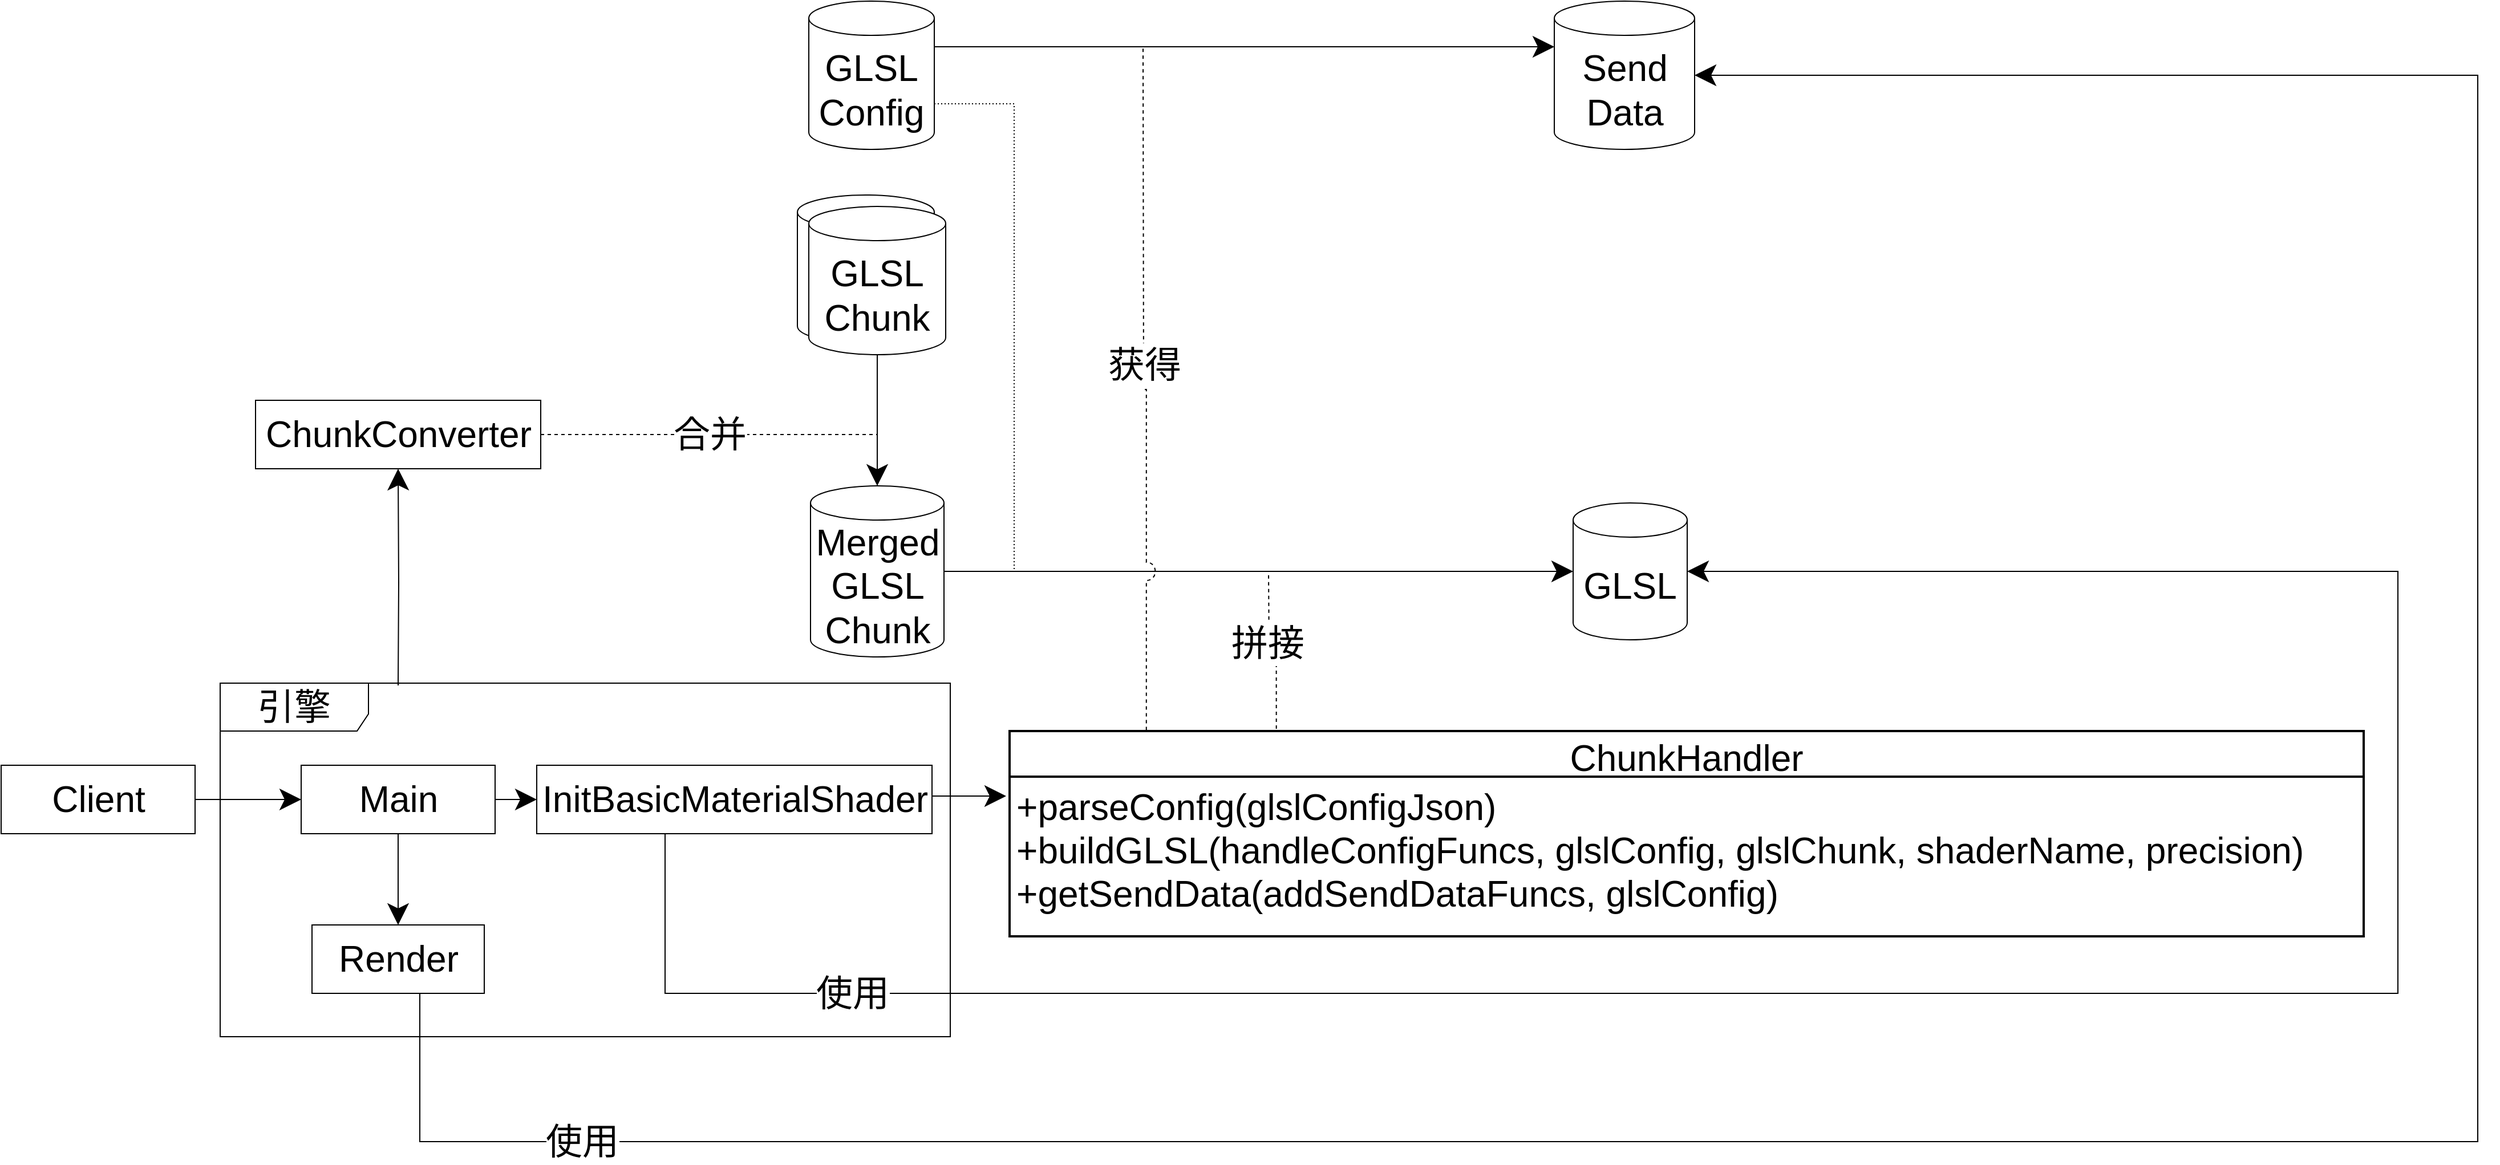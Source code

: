 <mxfile version="14.6.13" type="device"><diagram id="9Ot8Pq0Yye77UVq_hXBB" name="第 1 页"><mxGraphModel dx="1580" dy="2386" grid="1" gridSize="10" guides="1" tooltips="1" connect="1" arrows="1" fold="1" page="1" pageScale="1" pageWidth="827" pageHeight="1169" math="0" shadow="0"><root><mxCell id="0"/><mxCell id="1" parent="0"/><mxCell id="nVuE7aMQzC9CeSAlDgto-31" value="ChunkHandler" style="swimlane;childLayout=stackLayout;horizontal=1;startSize=40;horizontalStack=0;rounded=0;fontSize=32;fontStyle=0;strokeWidth=2;resizeParent=0;resizeLast=1;shadow=0;dashed=0;align=center;" parent="1" vertex="1"><mxGeometry x="1253" y="600" width="1187" height="180" as="geometry"/></mxCell><mxCell id="nVuE7aMQzC9CeSAlDgto-32" value="+parseConfig(glslConfigJson)&#10;+buildGLSL(handleConfigFuncs, glslConfig, glslChunk, shaderName, precision)&#10;+getSendData(addSendDataFuncs, glslConfig)" style="align=left;strokeColor=none;fillColor=none;spacingLeft=4;fontSize=32;verticalAlign=top;resizable=0;rotatable=0;part=1;" parent="nVuE7aMQzC9CeSAlDgto-31" vertex="1"><mxGeometry y="40" width="1187" height="140" as="geometry"/></mxCell><mxCell id="nVuE7aMQzC9CeSAlDgto-33" value="&lt;font style=&quot;font-size: 32px&quot;&gt;引擎&lt;/font&gt;" style="shape=umlFrame;whiteSpace=wrap;html=1;width=130;height=42;fontSize=32;" parent="1" vertex="1"><mxGeometry x="561" y="558" width="640" height="310" as="geometry"/></mxCell><mxCell id="nVuE7aMQzC9CeSAlDgto-34" value="" style="shape=cylinder3;whiteSpace=wrap;html=1;boundedLbl=1;backgroundOutline=1;size=15;" parent="1" vertex="1"><mxGeometry x="1067" y="130" width="120" height="130" as="geometry"/></mxCell><mxCell id="nVuE7aMQzC9CeSAlDgto-35" value="" style="edgeStyle=orthogonalEdgeStyle;rounded=0;orthogonalLoop=1;jettySize=auto;html=1;startSize=16;endSize=16;entryX=0;entryY=0.5;entryDx=0;entryDy=0;" parent="1" source="nVuE7aMQzC9CeSAlDgto-36" target="nVuE7aMQzC9CeSAlDgto-61" edge="1"><mxGeometry relative="1" as="geometry"><mxPoint x="584" y="654.92" as="targetPoint"/></mxGeometry></mxCell><mxCell id="nVuE7aMQzC9CeSAlDgto-36" value="Client" style="html=1;fontSize=32;" parent="1" vertex="1"><mxGeometry x="369" y="630.0" width="170" height="60" as="geometry"/></mxCell><mxCell id="nVuE7aMQzC9CeSAlDgto-37" style="edgeStyle=orthogonalEdgeStyle;rounded=0;orthogonalLoop=1;jettySize=auto;html=1;endArrow=classic;endFill=1;startSize=16;endSize=16;" parent="1" edge="1"><mxGeometry relative="1" as="geometry"><mxPoint x="1187" as="sourcePoint"/><mxPoint x="1730.5" as="targetPoint"/></mxGeometry></mxCell><mxCell id="nVuE7aMQzC9CeSAlDgto-38" style="edgeStyle=orthogonalEdgeStyle;rounded=0;orthogonalLoop=1;jettySize=auto;html=1;entryX=1;entryY=0.5;entryDx=0;entryDy=0;entryPerimeter=0;endArrow=none;endFill=0;startSize=16;endSize=16;exitX=1;exitY=0;exitDx=0;exitDy=90;exitPerimeter=0;dashed=1;dashPattern=1 2;" parent="1" source="nVuE7aMQzC9CeSAlDgto-39" target="nVuE7aMQzC9CeSAlDgto-50" edge="1"><mxGeometry relative="1" as="geometry"><Array as="points"><mxPoint x="1257" y="50"/><mxPoint x="1257" y="460"/></Array></mxGeometry></mxCell><mxCell id="nVuE7aMQzC9CeSAlDgto-39" value="&lt;font&gt;&lt;span style=&quot;font-size: 32px&quot;&gt;GLSL Config&lt;/span&gt;&lt;/font&gt;" style="shape=cylinder3;whiteSpace=wrap;html=1;boundedLbl=1;backgroundOutline=1;size=15;" parent="1" vertex="1"><mxGeometry x="1077" y="-40" width="110" height="130" as="geometry"/></mxCell><mxCell id="nVuE7aMQzC9CeSAlDgto-40" style="edgeStyle=orthogonalEdgeStyle;rounded=0;orthogonalLoop=1;jettySize=auto;html=1;entryX=0.5;entryY=1;entryDx=0;entryDy=0;endSize=16;startSize=16;" parent="1" target="nVuE7aMQzC9CeSAlDgto-46" edge="1"><mxGeometry relative="1" as="geometry"><mxPoint x="717" y="560" as="sourcePoint"/></mxGeometry></mxCell><mxCell id="nVuE7aMQzC9CeSAlDgto-41" style="edgeStyle=orthogonalEdgeStyle;rounded=0;jumpStyle=arc;jumpSize=22;orthogonalLoop=1;jettySize=auto;html=1;entryX=1;entryY=0.5;entryDx=0;entryDy=0;entryPerimeter=0;endArrow=classic;endFill=1;startSize=16;endSize=16;exitX=0.5;exitY=1;exitDx=0;exitDy=0;" parent="1" source="nVuE7aMQzC9CeSAlDgto-63" target="nVuE7aMQzC9CeSAlDgto-57" edge="1"><mxGeometry relative="1" as="geometry"><mxPoint x="818" y="800" as="sourcePoint"/><Array as="points"><mxPoint x="736" y="960"/><mxPoint x="2540" y="960"/><mxPoint x="2540" y="25"/></Array></mxGeometry></mxCell><mxCell id="nVuE7aMQzC9CeSAlDgto-42" value="&lt;font style=&quot;font-size: 32px&quot;&gt;使用&lt;/font&gt;" style="edgeLabel;html=1;align=center;verticalAlign=middle;resizable=0;points=[];" parent="nVuE7aMQzC9CeSAlDgto-41" vertex="1" connectable="0"><mxGeometry x="-0.69" y="2" relative="1" as="geometry"><mxPoint x="-263" y="2" as="offset"/></mxGeometry></mxCell><mxCell id="nVuE7aMQzC9CeSAlDgto-43" style="edgeStyle=orthogonalEdgeStyle;rounded=0;jumpStyle=arc;jumpSize=22;orthogonalLoop=1;jettySize=auto;html=1;entryX=1;entryY=0.5;entryDx=0;entryDy=0;entryPerimeter=0;endArrow=classic;endFill=1;startSize=16;endSize=16;exitX=0.5;exitY=1;exitDx=0;exitDy=0;" parent="1" source="nVuE7aMQzC9CeSAlDgto-62" target="nVuE7aMQzC9CeSAlDgto-56" edge="1"><mxGeometry relative="1" as="geometry"><mxPoint x="710.5" y="800" as="sourcePoint"/><Array as="points"><mxPoint x="951" y="830"/><mxPoint x="2470" y="830"/><mxPoint x="2470" y="460"/></Array></mxGeometry></mxCell><mxCell id="nVuE7aMQzC9CeSAlDgto-44" style="edgeStyle=orthogonalEdgeStyle;rounded=0;orthogonalLoop=1;jettySize=auto;html=1;startSize=16;endSize=16;endArrow=none;endFill=0;dashed=1;" parent="1" source="nVuE7aMQzC9CeSAlDgto-46" edge="1"><mxGeometry relative="1" as="geometry"><mxPoint x="1137" y="340" as="targetPoint"/></mxGeometry></mxCell><mxCell id="nVuE7aMQzC9CeSAlDgto-45" value="&lt;font style=&quot;font-size: 32px&quot;&gt;合并&lt;/font&gt;" style="edgeLabel;html=1;align=center;verticalAlign=middle;resizable=0;points=[];" parent="nVuE7aMQzC9CeSAlDgto-44" vertex="1" connectable="0"><mxGeometry x="0.004" y="1" relative="1" as="geometry"><mxPoint as="offset"/></mxGeometry></mxCell><mxCell id="nVuE7aMQzC9CeSAlDgto-46" value="ChunkConverter" style="html=1;fontSize=32;" parent="1" vertex="1"><mxGeometry x="592" y="310" width="250" height="60" as="geometry"/></mxCell><mxCell id="nVuE7aMQzC9CeSAlDgto-47" style="edgeStyle=orthogonalEdgeStyle;rounded=0;orthogonalLoop=1;jettySize=auto;html=1;entryX=0.5;entryY=0;entryDx=0;entryDy=0;entryPerimeter=0;startSize=16;endSize=16;" parent="1" source="nVuE7aMQzC9CeSAlDgto-48" target="nVuE7aMQzC9CeSAlDgto-50" edge="1"><mxGeometry relative="1" as="geometry"/></mxCell><mxCell id="nVuE7aMQzC9CeSAlDgto-48" value="&lt;font style=&quot;font-size: 32px&quot;&gt;GLSL Chunk&lt;/font&gt;" style="shape=cylinder3;whiteSpace=wrap;html=1;boundedLbl=1;backgroundOutline=1;size=15;" parent="1" vertex="1"><mxGeometry x="1077" y="140" width="120" height="130" as="geometry"/></mxCell><mxCell id="nVuE7aMQzC9CeSAlDgto-49" style="edgeStyle=orthogonalEdgeStyle;rounded=0;orthogonalLoop=1;jettySize=auto;html=1;entryX=0;entryY=0.5;entryDx=0;entryDy=0;entryPerimeter=0;endArrow=classic;endFill=1;startSize=16;endSize=16;" parent="1" source="nVuE7aMQzC9CeSAlDgto-50" target="nVuE7aMQzC9CeSAlDgto-56" edge="1"><mxGeometry relative="1" as="geometry"/></mxCell><mxCell id="nVuE7aMQzC9CeSAlDgto-50" value="&lt;font style=&quot;font-size: 32px&quot;&gt;Merged GLSL&lt;br&gt;Chunk&lt;br&gt;&lt;/font&gt;" style="shape=cylinder3;whiteSpace=wrap;html=1;boundedLbl=1;backgroundOutline=1;size=15;" parent="1" vertex="1"><mxGeometry x="1078.5" y="385" width="117" height="150" as="geometry"/></mxCell><mxCell id="nVuE7aMQzC9CeSAlDgto-51" style="edgeStyle=orthogonalEdgeStyle;rounded=0;orthogonalLoop=1;jettySize=auto;html=1;endArrow=none;endFill=0;startSize=16;endSize=16;exitX=0.101;exitY=-0.004;exitDx=0;exitDy=0;exitPerimeter=0;dashed=1;jumpStyle=arc;jumpSize=16;" parent="1" source="nVuE7aMQzC9CeSAlDgto-31" edge="1"><mxGeometry relative="1" as="geometry"><mxPoint x="1370" as="targetPoint"/></mxGeometry></mxCell><mxCell id="nVuE7aMQzC9CeSAlDgto-52" value="&lt;font style=&quot;font-size: 32px&quot;&gt;获得&lt;/font&gt;" style="edgeLabel;html=1;align=center;verticalAlign=middle;resizable=0;points=[];" parent="nVuE7aMQzC9CeSAlDgto-51" vertex="1" connectable="0"><mxGeometry x="0.073" relative="1" as="geometry"><mxPoint as="offset"/></mxGeometry></mxCell><mxCell id="nVuE7aMQzC9CeSAlDgto-53" style="edgeStyle=orthogonalEdgeStyle;rounded=0;orthogonalLoop=1;jettySize=auto;html=1;dashed=1;endArrow=none;endFill=0;startSize=16;endSize=16;exitX=0.197;exitY=-0.011;exitDx=0;exitDy=0;exitPerimeter=0;jumpStyle=arc;jumpSize=22;" parent="1" source="nVuE7aMQzC9CeSAlDgto-31" edge="1"><mxGeometry relative="1" as="geometry"><mxPoint x="1480" y="460" as="targetPoint"/></mxGeometry></mxCell><mxCell id="nVuE7aMQzC9CeSAlDgto-54" value="&lt;font style=&quot;font-size: 32px&quot;&gt;拼接&lt;/font&gt;" style="edgeLabel;html=1;align=center;verticalAlign=middle;resizable=0;points=[];" parent="nVuE7aMQzC9CeSAlDgto-53" vertex="1" connectable="0"><mxGeometry x="0.484" y="-1" relative="1" as="geometry"><mxPoint x="-3" y="25" as="offset"/></mxGeometry></mxCell><mxCell id="nVuE7aMQzC9CeSAlDgto-55" style="edgeStyle=orthogonalEdgeStyle;rounded=0;orthogonalLoop=1;jettySize=auto;html=1;startSize=16;endSize=16;exitX=1;exitY=0.5;exitDx=0;exitDy=0;" parent="1" source="nVuE7aMQzC9CeSAlDgto-62" edge="1"><mxGeometry relative="1" as="geometry"><mxPoint x="876.5" y="590.143" as="sourcePoint"/><mxPoint x="1250" y="657" as="targetPoint"/><Array as="points"><mxPoint x="1185" y="657"/></Array></mxGeometry></mxCell><mxCell id="nVuE7aMQzC9CeSAlDgto-56" value="&lt;font style=&quot;font-size: 32px&quot;&gt;GLSL&lt;br&gt;&lt;/font&gt;" style="shape=cylinder3;whiteSpace=wrap;html=1;boundedLbl=1;backgroundOutline=1;size=15;" parent="1" vertex="1"><mxGeometry x="1747" y="400" width="100" height="120" as="geometry"/></mxCell><mxCell id="nVuE7aMQzC9CeSAlDgto-57" value="&lt;font&gt;&lt;span style=&quot;font-size: 32px&quot;&gt;Send&lt;br&gt;Data&lt;br&gt;&lt;/span&gt;&lt;/font&gt;" style="shape=cylinder3;whiteSpace=wrap;html=1;boundedLbl=1;backgroundOutline=1;size=15;" parent="1" vertex="1"><mxGeometry x="1730.5" y="-40" width="123" height="130" as="geometry"/></mxCell><mxCell id="nVuE7aMQzC9CeSAlDgto-58" value="&lt;font style=&quot;font-size: 32px&quot;&gt;使用&lt;/font&gt;" style="edgeLabel;html=1;align=center;verticalAlign=middle;resizable=0;points=[];" parent="1" vertex="1" connectable="0"><mxGeometry x="1112.997" y="800.0" as="geometry"><mxPoint x="2" y="30" as="offset"/></mxGeometry></mxCell><mxCell id="nVuE7aMQzC9CeSAlDgto-59" value="" style="edgeStyle=orthogonalEdgeStyle;rounded=0;orthogonalLoop=1;jettySize=auto;html=1;endSize=16;startSize=16;" parent="1" source="nVuE7aMQzC9CeSAlDgto-61" target="nVuE7aMQzC9CeSAlDgto-62" edge="1"><mxGeometry relative="1" as="geometry"/></mxCell><mxCell id="nVuE7aMQzC9CeSAlDgto-60" value="" style="edgeStyle=orthogonalEdgeStyle;rounded=0;orthogonalLoop=1;jettySize=auto;html=1;endSize=16;startSize=16;" parent="1" source="nVuE7aMQzC9CeSAlDgto-61" target="nVuE7aMQzC9CeSAlDgto-63" edge="1"><mxGeometry relative="1" as="geometry"/></mxCell><mxCell id="nVuE7aMQzC9CeSAlDgto-61" value="Main" style="html=1;fontSize=32;" parent="1" vertex="1"><mxGeometry x="632" y="630.0" width="170" height="60" as="geometry"/></mxCell><mxCell id="nVuE7aMQzC9CeSAlDgto-62" value="InitBasicMaterialShader" style="html=1;fontSize=32;" parent="1" vertex="1"><mxGeometry x="838.5" y="630" width="346.5" height="60" as="geometry"/></mxCell><mxCell id="nVuE7aMQzC9CeSAlDgto-63" value="Render" style="html=1;fontSize=32;" parent="1" vertex="1"><mxGeometry x="641.5" y="770" width="151" height="60" as="geometry"/></mxCell></root></mxGraphModel></diagram></mxfile>